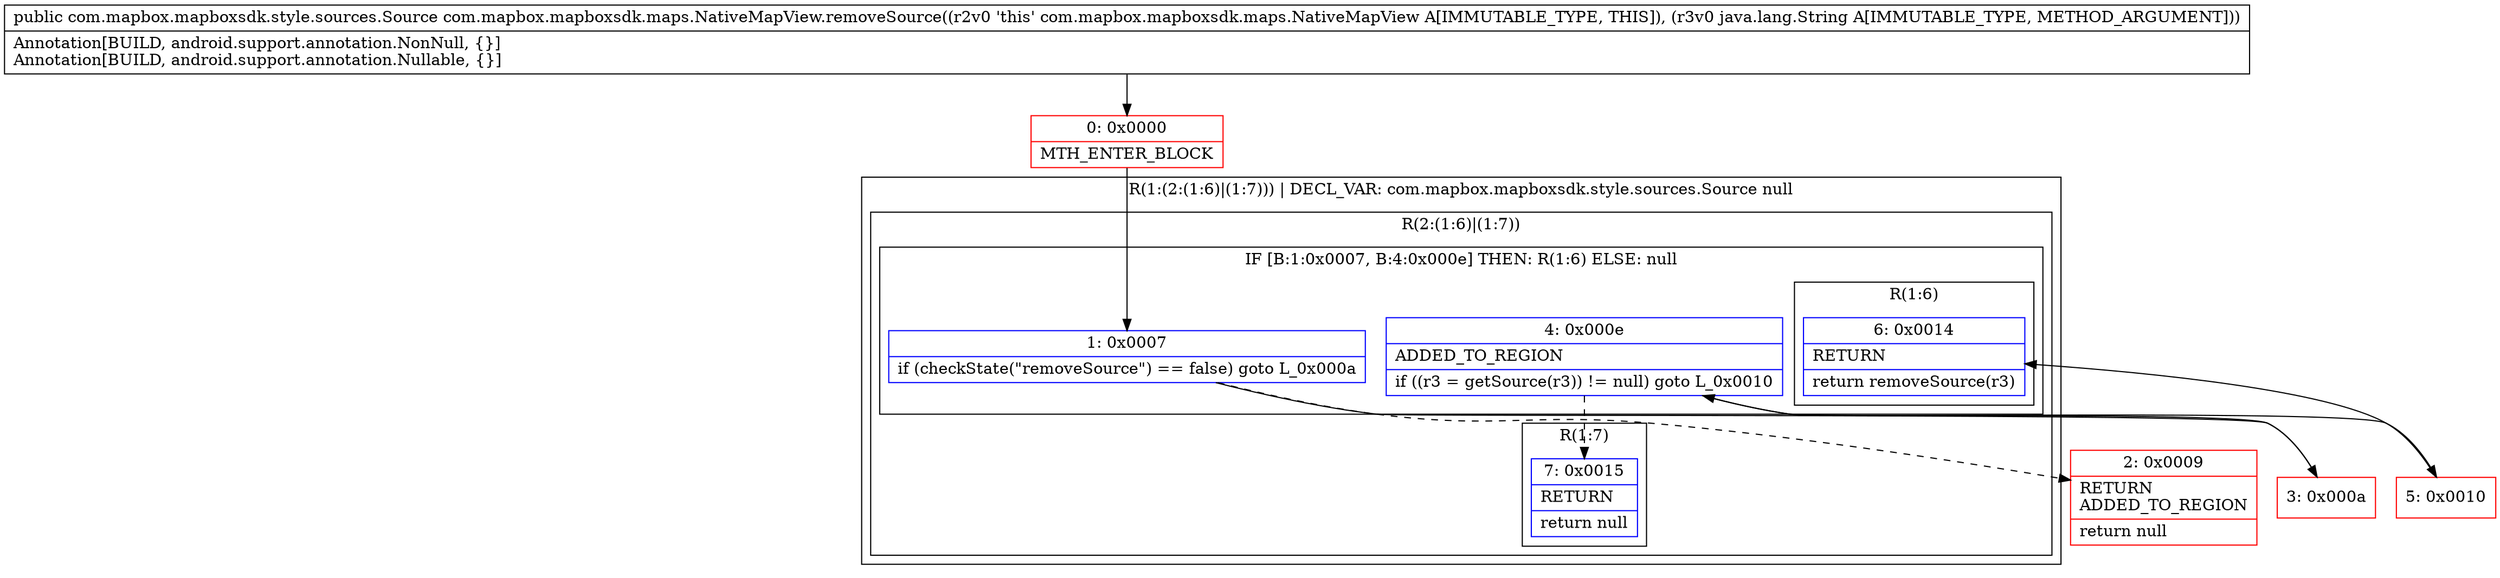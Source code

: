 digraph "CFG forcom.mapbox.mapboxsdk.maps.NativeMapView.removeSource(Ljava\/lang\/String;)Lcom\/mapbox\/mapboxsdk\/style\/sources\/Source;" {
subgraph cluster_Region_1963004387 {
label = "R(1:(2:(1:6)|(1:7))) | DECL_VAR: com.mapbox.mapboxsdk.style.sources.Source null\l";
node [shape=record,color=blue];
subgraph cluster_Region_1959997990 {
label = "R(2:(1:6)|(1:7))";
node [shape=record,color=blue];
subgraph cluster_IfRegion_1648155117 {
label = "IF [B:1:0x0007, B:4:0x000e] THEN: R(1:6) ELSE: null";
node [shape=record,color=blue];
Node_1 [shape=record,label="{1\:\ 0x0007|if (checkState(\"removeSource\") == false) goto L_0x000a\l}"];
Node_4 [shape=record,label="{4\:\ 0x000e|ADDED_TO_REGION\l|if ((r3 = getSource(r3)) != null) goto L_0x0010\l}"];
subgraph cluster_Region_699614353 {
label = "R(1:6)";
node [shape=record,color=blue];
Node_6 [shape=record,label="{6\:\ 0x0014|RETURN\l|return removeSource(r3)\l}"];
}
}
subgraph cluster_Region_1413531213 {
label = "R(1:7)";
node [shape=record,color=blue];
Node_7 [shape=record,label="{7\:\ 0x0015|RETURN\l|return null\l}"];
}
}
}
Node_0 [shape=record,color=red,label="{0\:\ 0x0000|MTH_ENTER_BLOCK\l}"];
Node_2 [shape=record,color=red,label="{2\:\ 0x0009|RETURN\lADDED_TO_REGION\l|return null\l}"];
Node_3 [shape=record,color=red,label="{3\:\ 0x000a}"];
Node_5 [shape=record,color=red,label="{5\:\ 0x0010}"];
MethodNode[shape=record,label="{public com.mapbox.mapboxsdk.style.sources.Source com.mapbox.mapboxsdk.maps.NativeMapView.removeSource((r2v0 'this' com.mapbox.mapboxsdk.maps.NativeMapView A[IMMUTABLE_TYPE, THIS]), (r3v0 java.lang.String A[IMMUTABLE_TYPE, METHOD_ARGUMENT]))  | Annotation[BUILD, android.support.annotation.NonNull, \{\}]\lAnnotation[BUILD, android.support.annotation.Nullable, \{\}]\l}"];
MethodNode -> Node_0;
Node_1 -> Node_2[style=dashed];
Node_1 -> Node_3;
Node_4 -> Node_5;
Node_4 -> Node_7[style=dashed];
Node_0 -> Node_1;
Node_3 -> Node_4;
Node_5 -> Node_6;
}


